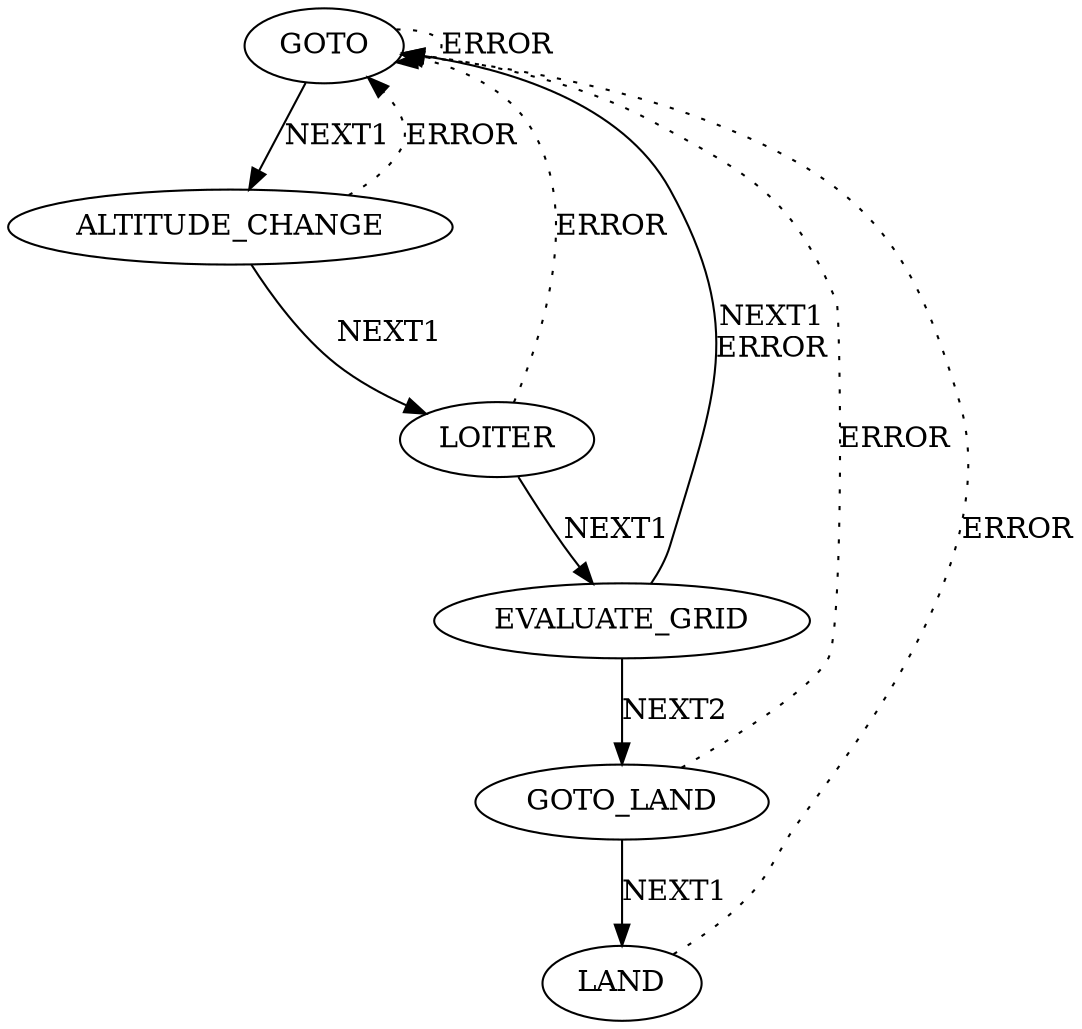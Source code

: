 digraph {
    "GOTO" -> "ALTITUDE_CHANGE" [label="NEXT1", style="solid", weight=1]
    "GOTO" -> "GOTO" [label="ERROR", style="dotted", weight=0.1]
    "ALTITUDE_CHANGE" -> "LOITER" [label="NEXT1", style="solid", weight=1]
    "ALTITUDE_CHANGE" -> "GOTO" [label="ERROR", style="dotted", weight=0.1]
    "LOITER" -> "EVALUATE_GRID" [label="NEXT1", style="solid", weight=1]
    "LOITER" -> "GOTO" [label="ERROR", style="dotted", weight=0.1]
    "EVALUATE_GRID" -> "GOTO" [label="NEXT1\nERROR", style="solid", weight=1]
    "EVALUATE_GRID" -> "GOTO_LAND" [label="NEXT2", style="solid", weight=1]
    "GOTO_LAND" -> "LAND" [label="NEXT1", style="solid", weight=1]
    "GOTO_LAND" -> "GOTO" [label="ERROR", style="dotted", weight=0.1]
    "LAND" -> "GOTO" [label="ERROR", style="dotted", weight=0.1]
}